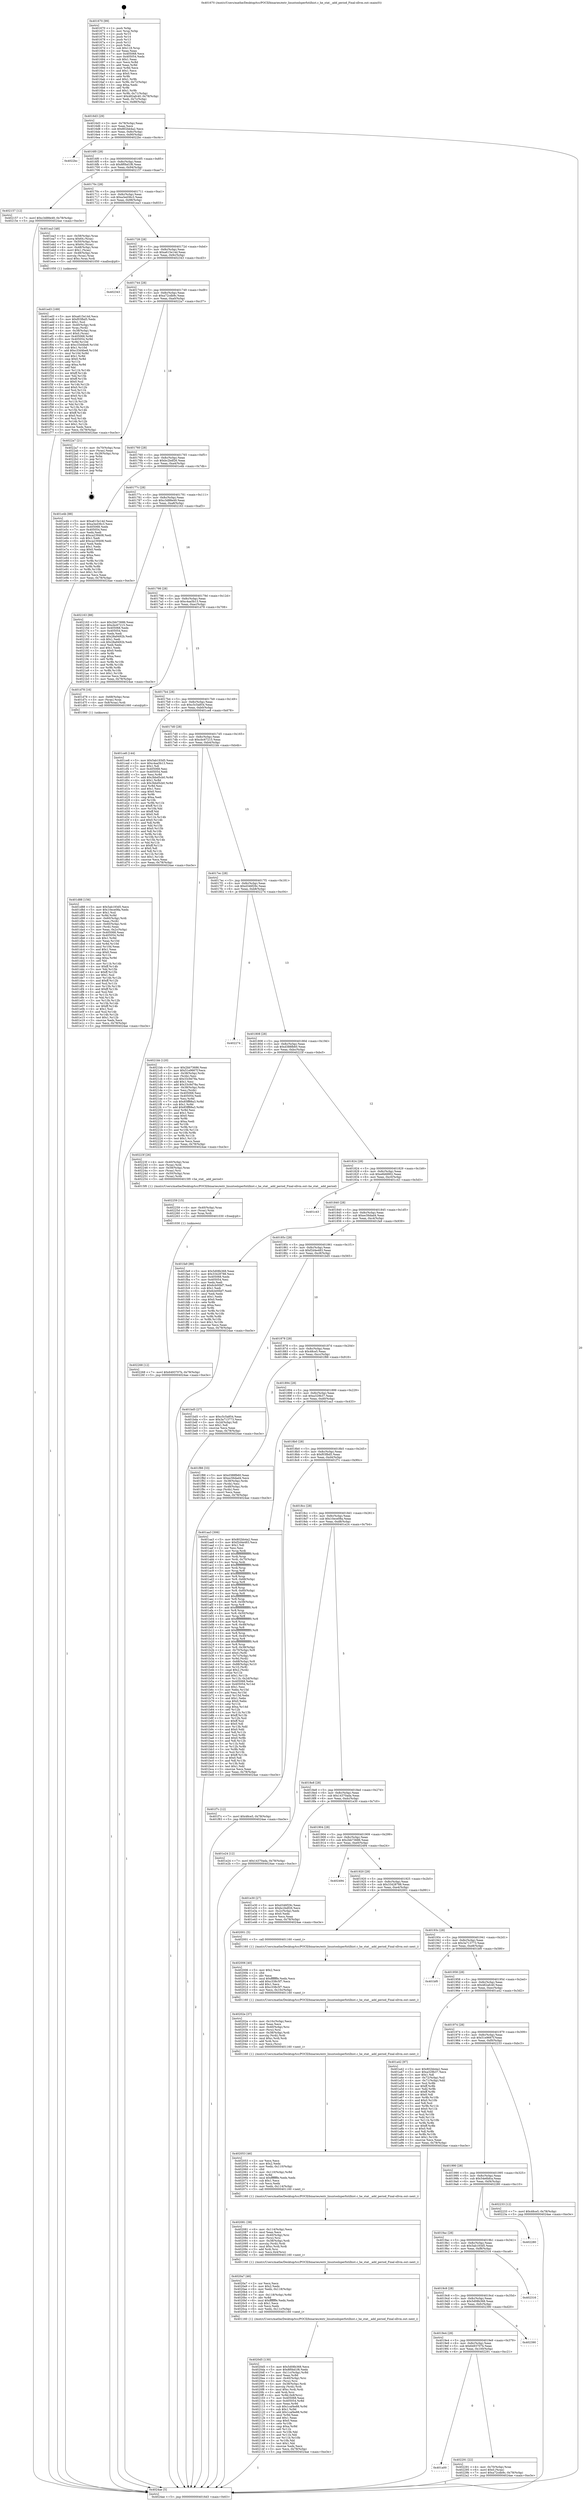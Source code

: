 digraph "0x401670" {
  label = "0x401670 (/mnt/c/Users/mathe/Desktop/tcc/POCII/binaries/extr_linuxtoolsperfutilhist.c_he_stat__add_period_Final-ollvm.out::main(0))"
  labelloc = "t"
  node[shape=record]

  Entry [label="",width=0.3,height=0.3,shape=circle,fillcolor=black,style=filled]
  "0x4016d3" [label="{
     0x4016d3 [29]\l
     | [instrs]\l
     &nbsp;&nbsp;0x4016d3 \<+3\>: mov -0x78(%rbp),%eax\l
     &nbsp;&nbsp;0x4016d6 \<+2\>: mov %eax,%ecx\l
     &nbsp;&nbsp;0x4016d8 \<+6\>: sub $0x802bb4a2,%ecx\l
     &nbsp;&nbsp;0x4016de \<+6\>: mov %eax,-0x8c(%rbp)\l
     &nbsp;&nbsp;0x4016e4 \<+6\>: mov %ecx,-0x90(%rbp)\l
     &nbsp;&nbsp;0x4016ea \<+6\>: je 00000000004022bc \<main+0xc4c\>\l
  }"]
  "0x4022bc" [label="{
     0x4022bc\l
  }", style=dashed]
  "0x4016f0" [label="{
     0x4016f0 [28]\l
     | [instrs]\l
     &nbsp;&nbsp;0x4016f0 \<+5\>: jmp 00000000004016f5 \<main+0x85\>\l
     &nbsp;&nbsp;0x4016f5 \<+6\>: mov -0x8c(%rbp),%eax\l
     &nbsp;&nbsp;0x4016fb \<+5\>: sub $0x8f0bd1f6,%eax\l
     &nbsp;&nbsp;0x401700 \<+6\>: mov %eax,-0x94(%rbp)\l
     &nbsp;&nbsp;0x401706 \<+6\>: je 0000000000402157 \<main+0xae7\>\l
  }"]
  Exit [label="",width=0.3,height=0.3,shape=circle,fillcolor=black,style=filled,peripheries=2]
  "0x402157" [label="{
     0x402157 [12]\l
     | [instrs]\l
     &nbsp;&nbsp;0x402157 \<+7\>: movl $0xc3d88e49,-0x78(%rbp)\l
     &nbsp;&nbsp;0x40215e \<+5\>: jmp 00000000004024ae \<main+0xe3e\>\l
  }"]
  "0x40170c" [label="{
     0x40170c [28]\l
     | [instrs]\l
     &nbsp;&nbsp;0x40170c \<+5\>: jmp 0000000000401711 \<main+0xa1\>\l
     &nbsp;&nbsp;0x401711 \<+6\>: mov -0x8c(%rbp),%eax\l
     &nbsp;&nbsp;0x401717 \<+5\>: sub $0xa3ed36c3,%eax\l
     &nbsp;&nbsp;0x40171c \<+6\>: mov %eax,-0x98(%rbp)\l
     &nbsp;&nbsp;0x401722 \<+6\>: je 0000000000401ea3 \<main+0x833\>\l
  }"]
  "0x401a00" [label="{
     0x401a00\l
  }", style=dashed]
  "0x401ea3" [label="{
     0x401ea3 [48]\l
     | [instrs]\l
     &nbsp;&nbsp;0x401ea3 \<+4\>: mov -0x58(%rbp),%rax\l
     &nbsp;&nbsp;0x401ea7 \<+7\>: movq $0x64,(%rax)\l
     &nbsp;&nbsp;0x401eae \<+4\>: mov -0x50(%rbp),%rax\l
     &nbsp;&nbsp;0x401eb2 \<+7\>: movq $0x64,(%rax)\l
     &nbsp;&nbsp;0x401eb9 \<+4\>: mov -0x48(%rbp),%rax\l
     &nbsp;&nbsp;0x401ebd \<+6\>: movl $0x1,(%rax)\l
     &nbsp;&nbsp;0x401ec3 \<+4\>: mov -0x48(%rbp),%rax\l
     &nbsp;&nbsp;0x401ec7 \<+3\>: movslq (%rax),%rax\l
     &nbsp;&nbsp;0x401eca \<+4\>: imul $0xc,%rax,%rdi\l
     &nbsp;&nbsp;0x401ece \<+5\>: call 0000000000401050 \<malloc@plt\>\l
     | [calls]\l
     &nbsp;&nbsp;0x401050 \{1\} (unknown)\l
  }"]
  "0x401728" [label="{
     0x401728 [28]\l
     | [instrs]\l
     &nbsp;&nbsp;0x401728 \<+5\>: jmp 000000000040172d \<main+0xbd\>\l
     &nbsp;&nbsp;0x40172d \<+6\>: mov -0x8c(%rbp),%eax\l
     &nbsp;&nbsp;0x401733 \<+5\>: sub $0xa615e14d,%eax\l
     &nbsp;&nbsp;0x401738 \<+6\>: mov %eax,-0x9c(%rbp)\l
     &nbsp;&nbsp;0x40173e \<+6\>: je 0000000000402343 \<main+0xcd3\>\l
  }"]
  "0x402291" [label="{
     0x402291 [22]\l
     | [instrs]\l
     &nbsp;&nbsp;0x402291 \<+4\>: mov -0x70(%rbp),%rax\l
     &nbsp;&nbsp;0x402295 \<+6\>: movl $0x0,(%rax)\l
     &nbsp;&nbsp;0x40229b \<+7\>: movl $0xa72cdb9c,-0x78(%rbp)\l
     &nbsp;&nbsp;0x4022a2 \<+5\>: jmp 00000000004024ae \<main+0xe3e\>\l
  }"]
  "0x402343" [label="{
     0x402343\l
  }", style=dashed]
  "0x401744" [label="{
     0x401744 [28]\l
     | [instrs]\l
     &nbsp;&nbsp;0x401744 \<+5\>: jmp 0000000000401749 \<main+0xd9\>\l
     &nbsp;&nbsp;0x401749 \<+6\>: mov -0x8c(%rbp),%eax\l
     &nbsp;&nbsp;0x40174f \<+5\>: sub $0xa72cdb9c,%eax\l
     &nbsp;&nbsp;0x401754 \<+6\>: mov %eax,-0xa0(%rbp)\l
     &nbsp;&nbsp;0x40175a \<+6\>: je 00000000004022a7 \<main+0xc37\>\l
  }"]
  "0x4019e4" [label="{
     0x4019e4 [28]\l
     | [instrs]\l
     &nbsp;&nbsp;0x4019e4 \<+5\>: jmp 00000000004019e9 \<main+0x379\>\l
     &nbsp;&nbsp;0x4019e9 \<+6\>: mov -0x8c(%rbp),%eax\l
     &nbsp;&nbsp;0x4019ef \<+5\>: sub $0x6493707b,%eax\l
     &nbsp;&nbsp;0x4019f4 \<+6\>: mov %eax,-0x100(%rbp)\l
     &nbsp;&nbsp;0x4019fa \<+6\>: je 0000000000402291 \<main+0xc21\>\l
  }"]
  "0x4022a7" [label="{
     0x4022a7 [21]\l
     | [instrs]\l
     &nbsp;&nbsp;0x4022a7 \<+4\>: mov -0x70(%rbp),%rax\l
     &nbsp;&nbsp;0x4022ab \<+2\>: mov (%rax),%eax\l
     &nbsp;&nbsp;0x4022ad \<+4\>: lea -0x28(%rbp),%rsp\l
     &nbsp;&nbsp;0x4022b1 \<+1\>: pop %rbx\l
     &nbsp;&nbsp;0x4022b2 \<+2\>: pop %r12\l
     &nbsp;&nbsp;0x4022b4 \<+2\>: pop %r13\l
     &nbsp;&nbsp;0x4022b6 \<+2\>: pop %r14\l
     &nbsp;&nbsp;0x4022b8 \<+2\>: pop %r15\l
     &nbsp;&nbsp;0x4022ba \<+1\>: pop %rbp\l
     &nbsp;&nbsp;0x4022bb \<+1\>: ret\l
  }"]
  "0x401760" [label="{
     0x401760 [28]\l
     | [instrs]\l
     &nbsp;&nbsp;0x401760 \<+5\>: jmp 0000000000401765 \<main+0xf5\>\l
     &nbsp;&nbsp;0x401765 \<+6\>: mov -0x8c(%rbp),%eax\l
     &nbsp;&nbsp;0x40176b \<+5\>: sub $0xbc2bdf26,%eax\l
     &nbsp;&nbsp;0x401770 \<+6\>: mov %eax,-0xa4(%rbp)\l
     &nbsp;&nbsp;0x401776 \<+6\>: je 0000000000401e4b \<main+0x7db\>\l
  }"]
  "0x402390" [label="{
     0x402390\l
  }", style=dashed]
  "0x401e4b" [label="{
     0x401e4b [88]\l
     | [instrs]\l
     &nbsp;&nbsp;0x401e4b \<+5\>: mov $0xa615e14d,%eax\l
     &nbsp;&nbsp;0x401e50 \<+5\>: mov $0xa3ed36c3,%ecx\l
     &nbsp;&nbsp;0x401e55 \<+7\>: mov 0x405068,%edx\l
     &nbsp;&nbsp;0x401e5c \<+7\>: mov 0x405054,%esi\l
     &nbsp;&nbsp;0x401e63 \<+2\>: mov %edx,%edi\l
     &nbsp;&nbsp;0x401e65 \<+6\>: sub $0xca239408,%edi\l
     &nbsp;&nbsp;0x401e6b \<+3\>: sub $0x1,%edi\l
     &nbsp;&nbsp;0x401e6e \<+6\>: add $0xca239408,%edi\l
     &nbsp;&nbsp;0x401e74 \<+3\>: imul %edi,%edx\l
     &nbsp;&nbsp;0x401e77 \<+3\>: and $0x1,%edx\l
     &nbsp;&nbsp;0x401e7a \<+3\>: cmp $0x0,%edx\l
     &nbsp;&nbsp;0x401e7d \<+4\>: sete %r8b\l
     &nbsp;&nbsp;0x401e81 \<+3\>: cmp $0xa,%esi\l
     &nbsp;&nbsp;0x401e84 \<+4\>: setl %r9b\l
     &nbsp;&nbsp;0x401e88 \<+3\>: mov %r8b,%r10b\l
     &nbsp;&nbsp;0x401e8b \<+3\>: and %r9b,%r10b\l
     &nbsp;&nbsp;0x401e8e \<+3\>: xor %r9b,%r8b\l
     &nbsp;&nbsp;0x401e91 \<+3\>: or %r8b,%r10b\l
     &nbsp;&nbsp;0x401e94 \<+4\>: test $0x1,%r10b\l
     &nbsp;&nbsp;0x401e98 \<+3\>: cmovne %ecx,%eax\l
     &nbsp;&nbsp;0x401e9b \<+3\>: mov %eax,-0x78(%rbp)\l
     &nbsp;&nbsp;0x401e9e \<+5\>: jmp 00000000004024ae \<main+0xe3e\>\l
  }"]
  "0x40177c" [label="{
     0x40177c [28]\l
     | [instrs]\l
     &nbsp;&nbsp;0x40177c \<+5\>: jmp 0000000000401781 \<main+0x111\>\l
     &nbsp;&nbsp;0x401781 \<+6\>: mov -0x8c(%rbp),%eax\l
     &nbsp;&nbsp;0x401787 \<+5\>: sub $0xc3d88e49,%eax\l
     &nbsp;&nbsp;0x40178c \<+6\>: mov %eax,-0xa8(%rbp)\l
     &nbsp;&nbsp;0x401792 \<+6\>: je 0000000000402163 \<main+0xaf3\>\l
  }"]
  "0x4019c8" [label="{
     0x4019c8 [28]\l
     | [instrs]\l
     &nbsp;&nbsp;0x4019c8 \<+5\>: jmp 00000000004019cd \<main+0x35d\>\l
     &nbsp;&nbsp;0x4019cd \<+6\>: mov -0x8c(%rbp),%eax\l
     &nbsp;&nbsp;0x4019d3 \<+5\>: sub $0x5d08b368,%eax\l
     &nbsp;&nbsp;0x4019d8 \<+6\>: mov %eax,-0xfc(%rbp)\l
     &nbsp;&nbsp;0x4019de \<+6\>: je 0000000000402390 \<main+0xd20\>\l
  }"]
  "0x402163" [label="{
     0x402163 [88]\l
     | [instrs]\l
     &nbsp;&nbsp;0x402163 \<+5\>: mov $0x2bb73686,%eax\l
     &nbsp;&nbsp;0x402168 \<+5\>: mov $0xcbc67215,%ecx\l
     &nbsp;&nbsp;0x40216d \<+7\>: mov 0x405068,%edx\l
     &nbsp;&nbsp;0x402174 \<+7\>: mov 0x405054,%esi\l
     &nbsp;&nbsp;0x40217b \<+2\>: mov %edx,%edi\l
     &nbsp;&nbsp;0x40217d \<+6\>: add $0x28a9492b,%edi\l
     &nbsp;&nbsp;0x402183 \<+3\>: sub $0x1,%edi\l
     &nbsp;&nbsp;0x402186 \<+6\>: sub $0x28a9492b,%edi\l
     &nbsp;&nbsp;0x40218c \<+3\>: imul %edi,%edx\l
     &nbsp;&nbsp;0x40218f \<+3\>: and $0x1,%edx\l
     &nbsp;&nbsp;0x402192 \<+3\>: cmp $0x0,%edx\l
     &nbsp;&nbsp;0x402195 \<+4\>: sete %r8b\l
     &nbsp;&nbsp;0x402199 \<+3\>: cmp $0xa,%esi\l
     &nbsp;&nbsp;0x40219c \<+4\>: setl %r9b\l
     &nbsp;&nbsp;0x4021a0 \<+3\>: mov %r8b,%r10b\l
     &nbsp;&nbsp;0x4021a3 \<+3\>: and %r9b,%r10b\l
     &nbsp;&nbsp;0x4021a6 \<+3\>: xor %r9b,%r8b\l
     &nbsp;&nbsp;0x4021a9 \<+3\>: or %r8b,%r10b\l
     &nbsp;&nbsp;0x4021ac \<+4\>: test $0x1,%r10b\l
     &nbsp;&nbsp;0x4021b0 \<+3\>: cmovne %ecx,%eax\l
     &nbsp;&nbsp;0x4021b3 \<+3\>: mov %eax,-0x78(%rbp)\l
     &nbsp;&nbsp;0x4021b6 \<+5\>: jmp 00000000004024ae \<main+0xe3e\>\l
  }"]
  "0x401798" [label="{
     0x401798 [28]\l
     | [instrs]\l
     &nbsp;&nbsp;0x401798 \<+5\>: jmp 000000000040179d \<main+0x12d\>\l
     &nbsp;&nbsp;0x40179d \<+6\>: mov -0x8c(%rbp),%eax\l
     &nbsp;&nbsp;0x4017a3 \<+5\>: sub $0xc4aa5b13,%eax\l
     &nbsp;&nbsp;0x4017a8 \<+6\>: mov %eax,-0xac(%rbp)\l
     &nbsp;&nbsp;0x4017ae \<+6\>: je 0000000000401d78 \<main+0x708\>\l
  }"]
  "0x402316" [label="{
     0x402316\l
  }", style=dashed]
  "0x401d78" [label="{
     0x401d78 [16]\l
     | [instrs]\l
     &nbsp;&nbsp;0x401d78 \<+4\>: mov -0x68(%rbp),%rax\l
     &nbsp;&nbsp;0x401d7c \<+3\>: mov (%rax),%rax\l
     &nbsp;&nbsp;0x401d7f \<+4\>: mov 0x8(%rax),%rdi\l
     &nbsp;&nbsp;0x401d83 \<+5\>: call 0000000000401060 \<atoi@plt\>\l
     | [calls]\l
     &nbsp;&nbsp;0x401060 \{1\} (unknown)\l
  }"]
  "0x4017b4" [label="{
     0x4017b4 [28]\l
     | [instrs]\l
     &nbsp;&nbsp;0x4017b4 \<+5\>: jmp 00000000004017b9 \<main+0x149\>\l
     &nbsp;&nbsp;0x4017b9 \<+6\>: mov -0x8c(%rbp),%eax\l
     &nbsp;&nbsp;0x4017bf \<+5\>: sub $0xc5c5a854,%eax\l
     &nbsp;&nbsp;0x4017c4 \<+6\>: mov %eax,-0xb0(%rbp)\l
     &nbsp;&nbsp;0x4017ca \<+6\>: je 0000000000401ce8 \<main+0x678\>\l
  }"]
  "0x4019ac" [label="{
     0x4019ac [28]\l
     | [instrs]\l
     &nbsp;&nbsp;0x4019ac \<+5\>: jmp 00000000004019b1 \<main+0x341\>\l
     &nbsp;&nbsp;0x4019b1 \<+6\>: mov -0x8c(%rbp),%eax\l
     &nbsp;&nbsp;0x4019b7 \<+5\>: sub $0x5ab193d5,%eax\l
     &nbsp;&nbsp;0x4019bc \<+6\>: mov %eax,-0xf8(%rbp)\l
     &nbsp;&nbsp;0x4019c2 \<+6\>: je 0000000000402316 \<main+0xca6\>\l
  }"]
  "0x401ce8" [label="{
     0x401ce8 [144]\l
     | [instrs]\l
     &nbsp;&nbsp;0x401ce8 \<+5\>: mov $0x5ab193d5,%eax\l
     &nbsp;&nbsp;0x401ced \<+5\>: mov $0xc4aa5b13,%ecx\l
     &nbsp;&nbsp;0x401cf2 \<+2\>: mov $0x1,%dl\l
     &nbsp;&nbsp;0x401cf4 \<+7\>: mov 0x405068,%esi\l
     &nbsp;&nbsp;0x401cfb \<+7\>: mov 0x405054,%edi\l
     &nbsp;&nbsp;0x401d02 \<+3\>: mov %esi,%r8d\l
     &nbsp;&nbsp;0x401d05 \<+7\>: add $0x3bbd5cb0,%r8d\l
     &nbsp;&nbsp;0x401d0c \<+4\>: sub $0x1,%r8d\l
     &nbsp;&nbsp;0x401d10 \<+7\>: sub $0x3bbd5cb0,%r8d\l
     &nbsp;&nbsp;0x401d17 \<+4\>: imul %r8d,%esi\l
     &nbsp;&nbsp;0x401d1b \<+3\>: and $0x1,%esi\l
     &nbsp;&nbsp;0x401d1e \<+3\>: cmp $0x0,%esi\l
     &nbsp;&nbsp;0x401d21 \<+4\>: sete %r9b\l
     &nbsp;&nbsp;0x401d25 \<+3\>: cmp $0xa,%edi\l
     &nbsp;&nbsp;0x401d28 \<+4\>: setl %r10b\l
     &nbsp;&nbsp;0x401d2c \<+3\>: mov %r9b,%r11b\l
     &nbsp;&nbsp;0x401d2f \<+4\>: xor $0xff,%r11b\l
     &nbsp;&nbsp;0x401d33 \<+3\>: mov %r10b,%bl\l
     &nbsp;&nbsp;0x401d36 \<+3\>: xor $0xff,%bl\l
     &nbsp;&nbsp;0x401d39 \<+3\>: xor $0x0,%dl\l
     &nbsp;&nbsp;0x401d3c \<+3\>: mov %r11b,%r14b\l
     &nbsp;&nbsp;0x401d3f \<+4\>: and $0x0,%r14b\l
     &nbsp;&nbsp;0x401d43 \<+3\>: and %dl,%r9b\l
     &nbsp;&nbsp;0x401d46 \<+3\>: mov %bl,%r15b\l
     &nbsp;&nbsp;0x401d49 \<+4\>: and $0x0,%r15b\l
     &nbsp;&nbsp;0x401d4d \<+3\>: and %dl,%r10b\l
     &nbsp;&nbsp;0x401d50 \<+3\>: or %r9b,%r14b\l
     &nbsp;&nbsp;0x401d53 \<+3\>: or %r10b,%r15b\l
     &nbsp;&nbsp;0x401d56 \<+3\>: xor %r15b,%r14b\l
     &nbsp;&nbsp;0x401d59 \<+3\>: or %bl,%r11b\l
     &nbsp;&nbsp;0x401d5c \<+4\>: xor $0xff,%r11b\l
     &nbsp;&nbsp;0x401d60 \<+3\>: or $0x0,%dl\l
     &nbsp;&nbsp;0x401d63 \<+3\>: and %dl,%r11b\l
     &nbsp;&nbsp;0x401d66 \<+3\>: or %r11b,%r14b\l
     &nbsp;&nbsp;0x401d69 \<+4\>: test $0x1,%r14b\l
     &nbsp;&nbsp;0x401d6d \<+3\>: cmovne %ecx,%eax\l
     &nbsp;&nbsp;0x401d70 \<+3\>: mov %eax,-0x78(%rbp)\l
     &nbsp;&nbsp;0x401d73 \<+5\>: jmp 00000000004024ae \<main+0xe3e\>\l
  }"]
  "0x4017d0" [label="{
     0x4017d0 [28]\l
     | [instrs]\l
     &nbsp;&nbsp;0x4017d0 \<+5\>: jmp 00000000004017d5 \<main+0x165\>\l
     &nbsp;&nbsp;0x4017d5 \<+6\>: mov -0x8c(%rbp),%eax\l
     &nbsp;&nbsp;0x4017db \<+5\>: sub $0xcbc67215,%eax\l
     &nbsp;&nbsp;0x4017e0 \<+6\>: mov %eax,-0xb4(%rbp)\l
     &nbsp;&nbsp;0x4017e6 \<+6\>: je 00000000004021bb \<main+0xb4b\>\l
  }"]
  "0x402280" [label="{
     0x402280\l
  }", style=dashed]
  "0x4021bb" [label="{
     0x4021bb [120]\l
     | [instrs]\l
     &nbsp;&nbsp;0x4021bb \<+5\>: mov $0x2bb73686,%eax\l
     &nbsp;&nbsp;0x4021c0 \<+5\>: mov $0x51e9667f,%ecx\l
     &nbsp;&nbsp;0x4021c5 \<+4\>: mov -0x38(%rbp),%rdx\l
     &nbsp;&nbsp;0x4021c9 \<+2\>: mov (%rdx),%esi\l
     &nbsp;&nbsp;0x4021cb \<+6\>: sub $0x33c9d78a,%esi\l
     &nbsp;&nbsp;0x4021d1 \<+3\>: add $0x1,%esi\l
     &nbsp;&nbsp;0x4021d4 \<+6\>: add $0x33c9d78a,%esi\l
     &nbsp;&nbsp;0x4021da \<+4\>: mov -0x38(%rbp),%rdx\l
     &nbsp;&nbsp;0x4021de \<+2\>: mov %esi,(%rdx)\l
     &nbsp;&nbsp;0x4021e0 \<+7\>: mov 0x405068,%esi\l
     &nbsp;&nbsp;0x4021e7 \<+7\>: mov 0x405054,%edi\l
     &nbsp;&nbsp;0x4021ee \<+3\>: mov %esi,%r8d\l
     &nbsp;&nbsp;0x4021f1 \<+7\>: sub $0x85ff88a3,%r8d\l
     &nbsp;&nbsp;0x4021f8 \<+4\>: sub $0x1,%r8d\l
     &nbsp;&nbsp;0x4021fc \<+7\>: add $0x85ff88a3,%r8d\l
     &nbsp;&nbsp;0x402203 \<+4\>: imul %r8d,%esi\l
     &nbsp;&nbsp;0x402207 \<+3\>: and $0x1,%esi\l
     &nbsp;&nbsp;0x40220a \<+3\>: cmp $0x0,%esi\l
     &nbsp;&nbsp;0x40220d \<+4\>: sete %r9b\l
     &nbsp;&nbsp;0x402211 \<+3\>: cmp $0xa,%edi\l
     &nbsp;&nbsp;0x402214 \<+4\>: setl %r10b\l
     &nbsp;&nbsp;0x402218 \<+3\>: mov %r9b,%r11b\l
     &nbsp;&nbsp;0x40221b \<+3\>: and %r10b,%r11b\l
     &nbsp;&nbsp;0x40221e \<+3\>: xor %r10b,%r9b\l
     &nbsp;&nbsp;0x402221 \<+3\>: or %r9b,%r11b\l
     &nbsp;&nbsp;0x402224 \<+4\>: test $0x1,%r11b\l
     &nbsp;&nbsp;0x402228 \<+3\>: cmovne %ecx,%eax\l
     &nbsp;&nbsp;0x40222b \<+3\>: mov %eax,-0x78(%rbp)\l
     &nbsp;&nbsp;0x40222e \<+5\>: jmp 00000000004024ae \<main+0xe3e\>\l
  }"]
  "0x4017ec" [label="{
     0x4017ec [28]\l
     | [instrs]\l
     &nbsp;&nbsp;0x4017ec \<+5\>: jmp 00000000004017f1 \<main+0x181\>\l
     &nbsp;&nbsp;0x4017f1 \<+6\>: mov -0x8c(%rbp),%eax\l
     &nbsp;&nbsp;0x4017f7 \<+5\>: sub $0xd346f29c,%eax\l
     &nbsp;&nbsp;0x4017fc \<+6\>: mov %eax,-0xb8(%rbp)\l
     &nbsp;&nbsp;0x401802 \<+6\>: je 0000000000402274 \<main+0xc04\>\l
  }"]
  "0x402268" [label="{
     0x402268 [12]\l
     | [instrs]\l
     &nbsp;&nbsp;0x402268 \<+7\>: movl $0x6493707b,-0x78(%rbp)\l
     &nbsp;&nbsp;0x40226f \<+5\>: jmp 00000000004024ae \<main+0xe3e\>\l
  }"]
  "0x402274" [label="{
     0x402274\l
  }", style=dashed]
  "0x401808" [label="{
     0x401808 [28]\l
     | [instrs]\l
     &nbsp;&nbsp;0x401808 \<+5\>: jmp 000000000040180d \<main+0x19d\>\l
     &nbsp;&nbsp;0x40180d \<+6\>: mov -0x8c(%rbp),%eax\l
     &nbsp;&nbsp;0x401813 \<+5\>: sub $0xd388fb60,%eax\l
     &nbsp;&nbsp;0x401818 \<+6\>: mov %eax,-0xbc(%rbp)\l
     &nbsp;&nbsp;0x40181e \<+6\>: je 000000000040223f \<main+0xbcf\>\l
  }"]
  "0x402259" [label="{
     0x402259 [15]\l
     | [instrs]\l
     &nbsp;&nbsp;0x402259 \<+4\>: mov -0x40(%rbp),%rax\l
     &nbsp;&nbsp;0x40225d \<+3\>: mov (%rax),%rax\l
     &nbsp;&nbsp;0x402260 \<+3\>: mov %rax,%rdi\l
     &nbsp;&nbsp;0x402263 \<+5\>: call 0000000000401030 \<free@plt\>\l
     | [calls]\l
     &nbsp;&nbsp;0x401030 \{1\} (unknown)\l
  }"]
  "0x40223f" [label="{
     0x40223f [26]\l
     | [instrs]\l
     &nbsp;&nbsp;0x40223f \<+4\>: mov -0x40(%rbp),%rax\l
     &nbsp;&nbsp;0x402243 \<+3\>: mov (%rax),%rdi\l
     &nbsp;&nbsp;0x402246 \<+4\>: mov -0x58(%rbp),%rax\l
     &nbsp;&nbsp;0x40224a \<+3\>: mov (%rax),%rsi\l
     &nbsp;&nbsp;0x40224d \<+4\>: mov -0x50(%rbp),%rax\l
     &nbsp;&nbsp;0x402251 \<+3\>: mov (%rax),%rdx\l
     &nbsp;&nbsp;0x402254 \<+5\>: call 00000000004015f0 \<he_stat__add_period\>\l
     | [calls]\l
     &nbsp;&nbsp;0x4015f0 \{1\} (/mnt/c/Users/mathe/Desktop/tcc/POCII/binaries/extr_linuxtoolsperfutilhist.c_he_stat__add_period_Final-ollvm.out::he_stat__add_period)\l
  }"]
  "0x401824" [label="{
     0x401824 [28]\l
     | [instrs]\l
     &nbsp;&nbsp;0x401824 \<+5\>: jmp 0000000000401829 \<main+0x1b9\>\l
     &nbsp;&nbsp;0x401829 \<+6\>: mov -0x8c(%rbp),%eax\l
     &nbsp;&nbsp;0x40182f \<+5\>: sub $0xe6bfd902,%eax\l
     &nbsp;&nbsp;0x401834 \<+6\>: mov %eax,-0xc0(%rbp)\l
     &nbsp;&nbsp;0x40183a \<+6\>: je 0000000000401c43 \<main+0x5d3\>\l
  }"]
  "0x401990" [label="{
     0x401990 [28]\l
     | [instrs]\l
     &nbsp;&nbsp;0x401990 \<+5\>: jmp 0000000000401995 \<main+0x325\>\l
     &nbsp;&nbsp;0x401995 \<+6\>: mov -0x8c(%rbp),%eax\l
     &nbsp;&nbsp;0x40199b \<+5\>: sub $0x54e6bfca,%eax\l
     &nbsp;&nbsp;0x4019a0 \<+6\>: mov %eax,-0xf4(%rbp)\l
     &nbsp;&nbsp;0x4019a6 \<+6\>: je 0000000000402280 \<main+0xc10\>\l
  }"]
  "0x401c43" [label="{
     0x401c43\l
  }", style=dashed]
  "0x401840" [label="{
     0x401840 [28]\l
     | [instrs]\l
     &nbsp;&nbsp;0x401840 \<+5\>: jmp 0000000000401845 \<main+0x1d5\>\l
     &nbsp;&nbsp;0x401845 \<+6\>: mov -0x8c(%rbp),%eax\l
     &nbsp;&nbsp;0x40184b \<+5\>: sub $0xec56dad4,%eax\l
     &nbsp;&nbsp;0x401850 \<+6\>: mov %eax,-0xc4(%rbp)\l
     &nbsp;&nbsp;0x401856 \<+6\>: je 0000000000401fa9 \<main+0x939\>\l
  }"]
  "0x402233" [label="{
     0x402233 [12]\l
     | [instrs]\l
     &nbsp;&nbsp;0x402233 \<+7\>: movl $0x48ce5,-0x78(%rbp)\l
     &nbsp;&nbsp;0x40223a \<+5\>: jmp 00000000004024ae \<main+0xe3e\>\l
  }"]
  "0x401fa9" [label="{
     0x401fa9 [88]\l
     | [instrs]\l
     &nbsp;&nbsp;0x401fa9 \<+5\>: mov $0x5d08b368,%eax\l
     &nbsp;&nbsp;0x401fae \<+5\>: mov $0x33428788,%ecx\l
     &nbsp;&nbsp;0x401fb3 \<+7\>: mov 0x405068,%edx\l
     &nbsp;&nbsp;0x401fba \<+7\>: mov 0x405054,%esi\l
     &nbsp;&nbsp;0x401fc1 \<+2\>: mov %edx,%edi\l
     &nbsp;&nbsp;0x401fc3 \<+6\>: add $0x6cb00bf7,%edi\l
     &nbsp;&nbsp;0x401fc9 \<+3\>: sub $0x1,%edi\l
     &nbsp;&nbsp;0x401fcc \<+6\>: sub $0x6cb00bf7,%edi\l
     &nbsp;&nbsp;0x401fd2 \<+3\>: imul %edi,%edx\l
     &nbsp;&nbsp;0x401fd5 \<+3\>: and $0x1,%edx\l
     &nbsp;&nbsp;0x401fd8 \<+3\>: cmp $0x0,%edx\l
     &nbsp;&nbsp;0x401fdb \<+4\>: sete %r8b\l
     &nbsp;&nbsp;0x401fdf \<+3\>: cmp $0xa,%esi\l
     &nbsp;&nbsp;0x401fe2 \<+4\>: setl %r9b\l
     &nbsp;&nbsp;0x401fe6 \<+3\>: mov %r8b,%r10b\l
     &nbsp;&nbsp;0x401fe9 \<+3\>: and %r9b,%r10b\l
     &nbsp;&nbsp;0x401fec \<+3\>: xor %r9b,%r8b\l
     &nbsp;&nbsp;0x401fef \<+3\>: or %r8b,%r10b\l
     &nbsp;&nbsp;0x401ff2 \<+4\>: test $0x1,%r10b\l
     &nbsp;&nbsp;0x401ff6 \<+3\>: cmovne %ecx,%eax\l
     &nbsp;&nbsp;0x401ff9 \<+3\>: mov %eax,-0x78(%rbp)\l
     &nbsp;&nbsp;0x401ffc \<+5\>: jmp 00000000004024ae \<main+0xe3e\>\l
  }"]
  "0x40185c" [label="{
     0x40185c [28]\l
     | [instrs]\l
     &nbsp;&nbsp;0x40185c \<+5\>: jmp 0000000000401861 \<main+0x1f1\>\l
     &nbsp;&nbsp;0x401861 \<+6\>: mov -0x8c(%rbp),%eax\l
     &nbsp;&nbsp;0x401867 \<+5\>: sub $0xf2d4e483,%eax\l
     &nbsp;&nbsp;0x40186c \<+6\>: mov %eax,-0xc8(%rbp)\l
     &nbsp;&nbsp;0x401872 \<+6\>: je 0000000000401bd5 \<main+0x565\>\l
  }"]
  "0x4020d5" [label="{
     0x4020d5 [130]\l
     | [instrs]\l
     &nbsp;&nbsp;0x4020d5 \<+5\>: mov $0x5d08b368,%ecx\l
     &nbsp;&nbsp;0x4020da \<+5\>: mov $0x8f0bd1f6,%edx\l
     &nbsp;&nbsp;0x4020df \<+7\>: mov -0x11c(%rbp),%r8d\l
     &nbsp;&nbsp;0x4020e6 \<+4\>: imul %eax,%r8d\l
     &nbsp;&nbsp;0x4020ea \<+4\>: mov -0x40(%rbp),%rsi\l
     &nbsp;&nbsp;0x4020ee \<+3\>: mov (%rsi),%rsi\l
     &nbsp;&nbsp;0x4020f1 \<+4\>: mov -0x38(%rbp),%rdi\l
     &nbsp;&nbsp;0x4020f5 \<+3\>: movslq (%rdi),%rdi\l
     &nbsp;&nbsp;0x4020f8 \<+4\>: imul $0xc,%rdi,%rdi\l
     &nbsp;&nbsp;0x4020fc \<+3\>: add %rdi,%rsi\l
     &nbsp;&nbsp;0x4020ff \<+4\>: mov %r8d,0x8(%rsi)\l
     &nbsp;&nbsp;0x402103 \<+7\>: mov 0x405068,%eax\l
     &nbsp;&nbsp;0x40210a \<+8\>: mov 0x405054,%r8d\l
     &nbsp;&nbsp;0x402112 \<+3\>: mov %eax,%r9d\l
     &nbsp;&nbsp;0x402115 \<+7\>: sub $0x1caf4e88,%r9d\l
     &nbsp;&nbsp;0x40211c \<+4\>: sub $0x1,%r9d\l
     &nbsp;&nbsp;0x402120 \<+7\>: add $0x1caf4e88,%r9d\l
     &nbsp;&nbsp;0x402127 \<+4\>: imul %r9d,%eax\l
     &nbsp;&nbsp;0x40212b \<+3\>: and $0x1,%eax\l
     &nbsp;&nbsp;0x40212e \<+3\>: cmp $0x0,%eax\l
     &nbsp;&nbsp;0x402131 \<+4\>: sete %r10b\l
     &nbsp;&nbsp;0x402135 \<+4\>: cmp $0xa,%r8d\l
     &nbsp;&nbsp;0x402139 \<+4\>: setl %r11b\l
     &nbsp;&nbsp;0x40213d \<+3\>: mov %r10b,%bl\l
     &nbsp;&nbsp;0x402140 \<+3\>: and %r11b,%bl\l
     &nbsp;&nbsp;0x402143 \<+3\>: xor %r11b,%r10b\l
     &nbsp;&nbsp;0x402146 \<+3\>: or %r10b,%bl\l
     &nbsp;&nbsp;0x402149 \<+3\>: test $0x1,%bl\l
     &nbsp;&nbsp;0x40214c \<+3\>: cmovne %edx,%ecx\l
     &nbsp;&nbsp;0x40214f \<+3\>: mov %ecx,-0x78(%rbp)\l
     &nbsp;&nbsp;0x402152 \<+5\>: jmp 00000000004024ae \<main+0xe3e\>\l
  }"]
  "0x401bd5" [label="{
     0x401bd5 [27]\l
     | [instrs]\l
     &nbsp;&nbsp;0x401bd5 \<+5\>: mov $0xc5c5a854,%eax\l
     &nbsp;&nbsp;0x401bda \<+5\>: mov $0x3a713773,%ecx\l
     &nbsp;&nbsp;0x401bdf \<+3\>: mov -0x2d(%rbp),%dl\l
     &nbsp;&nbsp;0x401be2 \<+3\>: test $0x1,%dl\l
     &nbsp;&nbsp;0x401be5 \<+3\>: cmovne %ecx,%eax\l
     &nbsp;&nbsp;0x401be8 \<+3\>: mov %eax,-0x78(%rbp)\l
     &nbsp;&nbsp;0x401beb \<+5\>: jmp 00000000004024ae \<main+0xe3e\>\l
  }"]
  "0x401878" [label="{
     0x401878 [28]\l
     | [instrs]\l
     &nbsp;&nbsp;0x401878 \<+5\>: jmp 000000000040187d \<main+0x20d\>\l
     &nbsp;&nbsp;0x40187d \<+6\>: mov -0x8c(%rbp),%eax\l
     &nbsp;&nbsp;0x401883 \<+5\>: sub $0x48ce5,%eax\l
     &nbsp;&nbsp;0x401888 \<+6\>: mov %eax,-0xcc(%rbp)\l
     &nbsp;&nbsp;0x40188e \<+6\>: je 0000000000401f88 \<main+0x918\>\l
  }"]
  "0x4020a7" [label="{
     0x4020a7 [46]\l
     | [instrs]\l
     &nbsp;&nbsp;0x4020a7 \<+2\>: xor %ecx,%ecx\l
     &nbsp;&nbsp;0x4020a9 \<+5\>: mov $0x2,%edx\l
     &nbsp;&nbsp;0x4020ae \<+6\>: mov %edx,-0x118(%rbp)\l
     &nbsp;&nbsp;0x4020b4 \<+1\>: cltd\l
     &nbsp;&nbsp;0x4020b5 \<+7\>: mov -0x118(%rbp),%r8d\l
     &nbsp;&nbsp;0x4020bc \<+3\>: idiv %r8d\l
     &nbsp;&nbsp;0x4020bf \<+6\>: imul $0xfffffffe,%edx,%edx\l
     &nbsp;&nbsp;0x4020c5 \<+3\>: sub $0x1,%ecx\l
     &nbsp;&nbsp;0x4020c8 \<+2\>: sub %ecx,%edx\l
     &nbsp;&nbsp;0x4020ca \<+6\>: mov %edx,-0x11c(%rbp)\l
     &nbsp;&nbsp;0x4020d0 \<+5\>: call 0000000000401160 \<next_i\>\l
     | [calls]\l
     &nbsp;&nbsp;0x401160 \{1\} (/mnt/c/Users/mathe/Desktop/tcc/POCII/binaries/extr_linuxtoolsperfutilhist.c_he_stat__add_period_Final-ollvm.out::next_i)\l
  }"]
  "0x401f88" [label="{
     0x401f88 [33]\l
     | [instrs]\l
     &nbsp;&nbsp;0x401f88 \<+5\>: mov $0xd388fb60,%eax\l
     &nbsp;&nbsp;0x401f8d \<+5\>: mov $0xec56dad4,%ecx\l
     &nbsp;&nbsp;0x401f92 \<+4\>: mov -0x38(%rbp),%rdx\l
     &nbsp;&nbsp;0x401f96 \<+2\>: mov (%rdx),%esi\l
     &nbsp;&nbsp;0x401f98 \<+4\>: mov -0x48(%rbp),%rdx\l
     &nbsp;&nbsp;0x401f9c \<+2\>: cmp (%rdx),%esi\l
     &nbsp;&nbsp;0x401f9e \<+3\>: cmovl %ecx,%eax\l
     &nbsp;&nbsp;0x401fa1 \<+3\>: mov %eax,-0x78(%rbp)\l
     &nbsp;&nbsp;0x401fa4 \<+5\>: jmp 00000000004024ae \<main+0xe3e\>\l
  }"]
  "0x401894" [label="{
     0x401894 [28]\l
     | [instrs]\l
     &nbsp;&nbsp;0x401894 \<+5\>: jmp 0000000000401899 \<main+0x229\>\l
     &nbsp;&nbsp;0x401899 \<+6\>: mov -0x8c(%rbp),%eax\l
     &nbsp;&nbsp;0x40189f \<+5\>: sub $0xa329b37,%eax\l
     &nbsp;&nbsp;0x4018a4 \<+6\>: mov %eax,-0xd0(%rbp)\l
     &nbsp;&nbsp;0x4018aa \<+6\>: je 0000000000401aa3 \<main+0x433\>\l
  }"]
  "0x402081" [label="{
     0x402081 [38]\l
     | [instrs]\l
     &nbsp;&nbsp;0x402081 \<+6\>: mov -0x114(%rbp),%ecx\l
     &nbsp;&nbsp;0x402087 \<+3\>: imul %eax,%ecx\l
     &nbsp;&nbsp;0x40208a \<+4\>: mov -0x40(%rbp),%rsi\l
     &nbsp;&nbsp;0x40208e \<+3\>: mov (%rsi),%rsi\l
     &nbsp;&nbsp;0x402091 \<+4\>: mov -0x38(%rbp),%rdi\l
     &nbsp;&nbsp;0x402095 \<+3\>: movslq (%rdi),%rdi\l
     &nbsp;&nbsp;0x402098 \<+4\>: imul $0xc,%rdi,%rdi\l
     &nbsp;&nbsp;0x40209c \<+3\>: add %rdi,%rsi\l
     &nbsp;&nbsp;0x40209f \<+3\>: mov %ecx,0x4(%rsi)\l
     &nbsp;&nbsp;0x4020a2 \<+5\>: call 0000000000401160 \<next_i\>\l
     | [calls]\l
     &nbsp;&nbsp;0x401160 \{1\} (/mnt/c/Users/mathe/Desktop/tcc/POCII/binaries/extr_linuxtoolsperfutilhist.c_he_stat__add_period_Final-ollvm.out::next_i)\l
  }"]
  "0x401aa3" [label="{
     0x401aa3 [306]\l
     | [instrs]\l
     &nbsp;&nbsp;0x401aa3 \<+5\>: mov $0x802bb4a2,%eax\l
     &nbsp;&nbsp;0x401aa8 \<+5\>: mov $0xf2d4e483,%ecx\l
     &nbsp;&nbsp;0x401aad \<+2\>: mov $0x1,%dl\l
     &nbsp;&nbsp;0x401aaf \<+2\>: xor %esi,%esi\l
     &nbsp;&nbsp;0x401ab1 \<+3\>: mov %rsp,%rdi\l
     &nbsp;&nbsp;0x401ab4 \<+4\>: add $0xfffffffffffffff0,%rdi\l
     &nbsp;&nbsp;0x401ab8 \<+3\>: mov %rdi,%rsp\l
     &nbsp;&nbsp;0x401abb \<+4\>: mov %rdi,-0x70(%rbp)\l
     &nbsp;&nbsp;0x401abf \<+3\>: mov %rsp,%rdi\l
     &nbsp;&nbsp;0x401ac2 \<+4\>: add $0xfffffffffffffff0,%rdi\l
     &nbsp;&nbsp;0x401ac6 \<+3\>: mov %rdi,%rsp\l
     &nbsp;&nbsp;0x401ac9 \<+3\>: mov %rsp,%r8\l
     &nbsp;&nbsp;0x401acc \<+4\>: add $0xfffffffffffffff0,%r8\l
     &nbsp;&nbsp;0x401ad0 \<+3\>: mov %r8,%rsp\l
     &nbsp;&nbsp;0x401ad3 \<+4\>: mov %r8,-0x68(%rbp)\l
     &nbsp;&nbsp;0x401ad7 \<+3\>: mov %rsp,%r8\l
     &nbsp;&nbsp;0x401ada \<+4\>: add $0xfffffffffffffff0,%r8\l
     &nbsp;&nbsp;0x401ade \<+3\>: mov %r8,%rsp\l
     &nbsp;&nbsp;0x401ae1 \<+4\>: mov %r8,-0x60(%rbp)\l
     &nbsp;&nbsp;0x401ae5 \<+3\>: mov %rsp,%r8\l
     &nbsp;&nbsp;0x401ae8 \<+4\>: add $0xfffffffffffffff0,%r8\l
     &nbsp;&nbsp;0x401aec \<+3\>: mov %r8,%rsp\l
     &nbsp;&nbsp;0x401aef \<+4\>: mov %r8,-0x58(%rbp)\l
     &nbsp;&nbsp;0x401af3 \<+3\>: mov %rsp,%r8\l
     &nbsp;&nbsp;0x401af6 \<+4\>: add $0xfffffffffffffff0,%r8\l
     &nbsp;&nbsp;0x401afa \<+3\>: mov %r8,%rsp\l
     &nbsp;&nbsp;0x401afd \<+4\>: mov %r8,-0x50(%rbp)\l
     &nbsp;&nbsp;0x401b01 \<+3\>: mov %rsp,%r8\l
     &nbsp;&nbsp;0x401b04 \<+4\>: add $0xfffffffffffffff0,%r8\l
     &nbsp;&nbsp;0x401b08 \<+3\>: mov %r8,%rsp\l
     &nbsp;&nbsp;0x401b0b \<+4\>: mov %r8,-0x48(%rbp)\l
     &nbsp;&nbsp;0x401b0f \<+3\>: mov %rsp,%r8\l
     &nbsp;&nbsp;0x401b12 \<+4\>: add $0xfffffffffffffff0,%r8\l
     &nbsp;&nbsp;0x401b16 \<+3\>: mov %r8,%rsp\l
     &nbsp;&nbsp;0x401b19 \<+4\>: mov %r8,-0x40(%rbp)\l
     &nbsp;&nbsp;0x401b1d \<+3\>: mov %rsp,%r8\l
     &nbsp;&nbsp;0x401b20 \<+4\>: add $0xfffffffffffffff0,%r8\l
     &nbsp;&nbsp;0x401b24 \<+3\>: mov %r8,%rsp\l
     &nbsp;&nbsp;0x401b27 \<+4\>: mov %r8,-0x38(%rbp)\l
     &nbsp;&nbsp;0x401b2b \<+4\>: mov -0x70(%rbp),%r8\l
     &nbsp;&nbsp;0x401b2f \<+7\>: movl $0x0,(%r8)\l
     &nbsp;&nbsp;0x401b36 \<+4\>: mov -0x7c(%rbp),%r9d\l
     &nbsp;&nbsp;0x401b3a \<+3\>: mov %r9d,(%rdi)\l
     &nbsp;&nbsp;0x401b3d \<+4\>: mov -0x68(%rbp),%r8\l
     &nbsp;&nbsp;0x401b41 \<+7\>: mov -0x88(%rbp),%r10\l
     &nbsp;&nbsp;0x401b48 \<+3\>: mov %r10,(%r8)\l
     &nbsp;&nbsp;0x401b4b \<+3\>: cmpl $0x2,(%rdi)\l
     &nbsp;&nbsp;0x401b4e \<+4\>: setne %r11b\l
     &nbsp;&nbsp;0x401b52 \<+4\>: and $0x1,%r11b\l
     &nbsp;&nbsp;0x401b56 \<+4\>: mov %r11b,-0x2d(%rbp)\l
     &nbsp;&nbsp;0x401b5a \<+7\>: mov 0x405068,%ebx\l
     &nbsp;&nbsp;0x401b61 \<+8\>: mov 0x405054,%r14d\l
     &nbsp;&nbsp;0x401b69 \<+3\>: sub $0x1,%esi\l
     &nbsp;&nbsp;0x401b6c \<+3\>: mov %ebx,%r15d\l
     &nbsp;&nbsp;0x401b6f \<+3\>: add %esi,%r15d\l
     &nbsp;&nbsp;0x401b72 \<+4\>: imul %r15d,%ebx\l
     &nbsp;&nbsp;0x401b76 \<+3\>: and $0x1,%ebx\l
     &nbsp;&nbsp;0x401b79 \<+3\>: cmp $0x0,%ebx\l
     &nbsp;&nbsp;0x401b7c \<+4\>: sete %r11b\l
     &nbsp;&nbsp;0x401b80 \<+4\>: cmp $0xa,%r14d\l
     &nbsp;&nbsp;0x401b84 \<+4\>: setl %r12b\l
     &nbsp;&nbsp;0x401b88 \<+3\>: mov %r11b,%r13b\l
     &nbsp;&nbsp;0x401b8b \<+4\>: xor $0xff,%r13b\l
     &nbsp;&nbsp;0x401b8f \<+3\>: mov %r12b,%sil\l
     &nbsp;&nbsp;0x401b92 \<+4\>: xor $0xff,%sil\l
     &nbsp;&nbsp;0x401b96 \<+3\>: xor $0x0,%dl\l
     &nbsp;&nbsp;0x401b99 \<+3\>: mov %r13b,%dil\l
     &nbsp;&nbsp;0x401b9c \<+4\>: and $0x0,%dil\l
     &nbsp;&nbsp;0x401ba0 \<+3\>: and %dl,%r11b\l
     &nbsp;&nbsp;0x401ba3 \<+3\>: mov %sil,%r8b\l
     &nbsp;&nbsp;0x401ba6 \<+4\>: and $0x0,%r8b\l
     &nbsp;&nbsp;0x401baa \<+3\>: and %dl,%r12b\l
     &nbsp;&nbsp;0x401bad \<+3\>: or %r11b,%dil\l
     &nbsp;&nbsp;0x401bb0 \<+3\>: or %r12b,%r8b\l
     &nbsp;&nbsp;0x401bb3 \<+3\>: xor %r8b,%dil\l
     &nbsp;&nbsp;0x401bb6 \<+3\>: or %sil,%r13b\l
     &nbsp;&nbsp;0x401bb9 \<+4\>: xor $0xff,%r13b\l
     &nbsp;&nbsp;0x401bbd \<+3\>: or $0x0,%dl\l
     &nbsp;&nbsp;0x401bc0 \<+3\>: and %dl,%r13b\l
     &nbsp;&nbsp;0x401bc3 \<+3\>: or %r13b,%dil\l
     &nbsp;&nbsp;0x401bc6 \<+4\>: test $0x1,%dil\l
     &nbsp;&nbsp;0x401bca \<+3\>: cmovne %ecx,%eax\l
     &nbsp;&nbsp;0x401bcd \<+3\>: mov %eax,-0x78(%rbp)\l
     &nbsp;&nbsp;0x401bd0 \<+5\>: jmp 00000000004024ae \<main+0xe3e\>\l
  }"]
  "0x4018b0" [label="{
     0x4018b0 [28]\l
     | [instrs]\l
     &nbsp;&nbsp;0x4018b0 \<+5\>: jmp 00000000004018b5 \<main+0x245\>\l
     &nbsp;&nbsp;0x4018b5 \<+6\>: mov -0x8c(%rbp),%eax\l
     &nbsp;&nbsp;0x4018bb \<+5\>: sub $0xf03fbd5,%eax\l
     &nbsp;&nbsp;0x4018c0 \<+6\>: mov %eax,-0xd4(%rbp)\l
     &nbsp;&nbsp;0x4018c6 \<+6\>: je 0000000000401f7c \<main+0x90c\>\l
  }"]
  "0x402053" [label="{
     0x402053 [46]\l
     | [instrs]\l
     &nbsp;&nbsp;0x402053 \<+2\>: xor %ecx,%ecx\l
     &nbsp;&nbsp;0x402055 \<+5\>: mov $0x2,%edx\l
     &nbsp;&nbsp;0x40205a \<+6\>: mov %edx,-0x110(%rbp)\l
     &nbsp;&nbsp;0x402060 \<+1\>: cltd\l
     &nbsp;&nbsp;0x402061 \<+7\>: mov -0x110(%rbp),%r8d\l
     &nbsp;&nbsp;0x402068 \<+3\>: idiv %r8d\l
     &nbsp;&nbsp;0x40206b \<+6\>: imul $0xfffffffe,%edx,%edx\l
     &nbsp;&nbsp;0x402071 \<+3\>: sub $0x1,%ecx\l
     &nbsp;&nbsp;0x402074 \<+2\>: sub %ecx,%edx\l
     &nbsp;&nbsp;0x402076 \<+6\>: mov %edx,-0x114(%rbp)\l
     &nbsp;&nbsp;0x40207c \<+5\>: call 0000000000401160 \<next_i\>\l
     | [calls]\l
     &nbsp;&nbsp;0x401160 \{1\} (/mnt/c/Users/mathe/Desktop/tcc/POCII/binaries/extr_linuxtoolsperfutilhist.c_he_stat__add_period_Final-ollvm.out::next_i)\l
  }"]
  "0x401f7c" [label="{
     0x401f7c [12]\l
     | [instrs]\l
     &nbsp;&nbsp;0x401f7c \<+7\>: movl $0x48ce5,-0x78(%rbp)\l
     &nbsp;&nbsp;0x401f83 \<+5\>: jmp 00000000004024ae \<main+0xe3e\>\l
  }"]
  "0x4018cc" [label="{
     0x4018cc [28]\l
     | [instrs]\l
     &nbsp;&nbsp;0x4018cc \<+5\>: jmp 00000000004018d1 \<main+0x261\>\l
     &nbsp;&nbsp;0x4018d1 \<+6\>: mov -0x8c(%rbp),%eax\l
     &nbsp;&nbsp;0x4018d7 \<+5\>: sub $0x10ece08a,%eax\l
     &nbsp;&nbsp;0x4018dc \<+6\>: mov %eax,-0xd8(%rbp)\l
     &nbsp;&nbsp;0x4018e2 \<+6\>: je 0000000000401e24 \<main+0x7b4\>\l
  }"]
  "0x40202e" [label="{
     0x40202e [37]\l
     | [instrs]\l
     &nbsp;&nbsp;0x40202e \<+6\>: mov -0x10c(%rbp),%ecx\l
     &nbsp;&nbsp;0x402034 \<+3\>: imul %eax,%ecx\l
     &nbsp;&nbsp;0x402037 \<+4\>: mov -0x40(%rbp),%rsi\l
     &nbsp;&nbsp;0x40203b \<+3\>: mov (%rsi),%rsi\l
     &nbsp;&nbsp;0x40203e \<+4\>: mov -0x38(%rbp),%rdi\l
     &nbsp;&nbsp;0x402042 \<+3\>: movslq (%rdi),%rdi\l
     &nbsp;&nbsp;0x402045 \<+4\>: imul $0xc,%rdi,%rdi\l
     &nbsp;&nbsp;0x402049 \<+3\>: add %rdi,%rsi\l
     &nbsp;&nbsp;0x40204c \<+2\>: mov %ecx,(%rsi)\l
     &nbsp;&nbsp;0x40204e \<+5\>: call 0000000000401160 \<next_i\>\l
     | [calls]\l
     &nbsp;&nbsp;0x401160 \{1\} (/mnt/c/Users/mathe/Desktop/tcc/POCII/binaries/extr_linuxtoolsperfutilhist.c_he_stat__add_period_Final-ollvm.out::next_i)\l
  }"]
  "0x401e24" [label="{
     0x401e24 [12]\l
     | [instrs]\l
     &nbsp;&nbsp;0x401e24 \<+7\>: movl $0x14370ada,-0x78(%rbp)\l
     &nbsp;&nbsp;0x401e2b \<+5\>: jmp 00000000004024ae \<main+0xe3e\>\l
  }"]
  "0x4018e8" [label="{
     0x4018e8 [28]\l
     | [instrs]\l
     &nbsp;&nbsp;0x4018e8 \<+5\>: jmp 00000000004018ed \<main+0x27d\>\l
     &nbsp;&nbsp;0x4018ed \<+6\>: mov -0x8c(%rbp),%eax\l
     &nbsp;&nbsp;0x4018f3 \<+5\>: sub $0x14370ada,%eax\l
     &nbsp;&nbsp;0x4018f8 \<+6\>: mov %eax,-0xdc(%rbp)\l
     &nbsp;&nbsp;0x4018fe \<+6\>: je 0000000000401e30 \<main+0x7c0\>\l
  }"]
  "0x402006" [label="{
     0x402006 [40]\l
     | [instrs]\l
     &nbsp;&nbsp;0x402006 \<+5\>: mov $0x2,%ecx\l
     &nbsp;&nbsp;0x40200b \<+1\>: cltd\l
     &nbsp;&nbsp;0x40200c \<+2\>: idiv %ecx\l
     &nbsp;&nbsp;0x40200e \<+6\>: imul $0xfffffffe,%edx,%ecx\l
     &nbsp;&nbsp;0x402014 \<+6\>: add $0xc338c5f7,%ecx\l
     &nbsp;&nbsp;0x40201a \<+3\>: add $0x1,%ecx\l
     &nbsp;&nbsp;0x40201d \<+6\>: sub $0xc338c5f7,%ecx\l
     &nbsp;&nbsp;0x402023 \<+6\>: mov %ecx,-0x10c(%rbp)\l
     &nbsp;&nbsp;0x402029 \<+5\>: call 0000000000401160 \<next_i\>\l
     | [calls]\l
     &nbsp;&nbsp;0x401160 \{1\} (/mnt/c/Users/mathe/Desktop/tcc/POCII/binaries/extr_linuxtoolsperfutilhist.c_he_stat__add_period_Final-ollvm.out::next_i)\l
  }"]
  "0x401e30" [label="{
     0x401e30 [27]\l
     | [instrs]\l
     &nbsp;&nbsp;0x401e30 \<+5\>: mov $0xd346f29c,%eax\l
     &nbsp;&nbsp;0x401e35 \<+5\>: mov $0xbc2bdf26,%ecx\l
     &nbsp;&nbsp;0x401e3a \<+3\>: mov -0x2c(%rbp),%edx\l
     &nbsp;&nbsp;0x401e3d \<+3\>: cmp $0x0,%edx\l
     &nbsp;&nbsp;0x401e40 \<+3\>: cmove %ecx,%eax\l
     &nbsp;&nbsp;0x401e43 \<+3\>: mov %eax,-0x78(%rbp)\l
     &nbsp;&nbsp;0x401e46 \<+5\>: jmp 00000000004024ae \<main+0xe3e\>\l
  }"]
  "0x401904" [label="{
     0x401904 [28]\l
     | [instrs]\l
     &nbsp;&nbsp;0x401904 \<+5\>: jmp 0000000000401909 \<main+0x299\>\l
     &nbsp;&nbsp;0x401909 \<+6\>: mov -0x8c(%rbp),%eax\l
     &nbsp;&nbsp;0x40190f \<+5\>: sub $0x2bb73686,%eax\l
     &nbsp;&nbsp;0x401914 \<+6\>: mov %eax,-0xe0(%rbp)\l
     &nbsp;&nbsp;0x40191a \<+6\>: je 0000000000402494 \<main+0xe24\>\l
  }"]
  "0x401ed3" [label="{
     0x401ed3 [169]\l
     | [instrs]\l
     &nbsp;&nbsp;0x401ed3 \<+5\>: mov $0xa615e14d,%ecx\l
     &nbsp;&nbsp;0x401ed8 \<+5\>: mov $0xf03fbd5,%edx\l
     &nbsp;&nbsp;0x401edd \<+3\>: mov $0x1,%sil\l
     &nbsp;&nbsp;0x401ee0 \<+4\>: mov -0x40(%rbp),%rdi\l
     &nbsp;&nbsp;0x401ee4 \<+3\>: mov %rax,(%rdi)\l
     &nbsp;&nbsp;0x401ee7 \<+4\>: mov -0x38(%rbp),%rax\l
     &nbsp;&nbsp;0x401eeb \<+6\>: movl $0x0,(%rax)\l
     &nbsp;&nbsp;0x401ef1 \<+8\>: mov 0x405068,%r8d\l
     &nbsp;&nbsp;0x401ef9 \<+8\>: mov 0x405054,%r9d\l
     &nbsp;&nbsp;0x401f01 \<+3\>: mov %r8d,%r10d\l
     &nbsp;&nbsp;0x401f04 \<+7\>: sub $0xc33d4be8,%r10d\l
     &nbsp;&nbsp;0x401f0b \<+4\>: sub $0x1,%r10d\l
     &nbsp;&nbsp;0x401f0f \<+7\>: add $0xc33d4be8,%r10d\l
     &nbsp;&nbsp;0x401f16 \<+4\>: imul %r10d,%r8d\l
     &nbsp;&nbsp;0x401f1a \<+4\>: and $0x1,%r8d\l
     &nbsp;&nbsp;0x401f1e \<+4\>: cmp $0x0,%r8d\l
     &nbsp;&nbsp;0x401f22 \<+4\>: sete %r11b\l
     &nbsp;&nbsp;0x401f26 \<+4\>: cmp $0xa,%r9d\l
     &nbsp;&nbsp;0x401f2a \<+3\>: setl %bl\l
     &nbsp;&nbsp;0x401f2d \<+3\>: mov %r11b,%r14b\l
     &nbsp;&nbsp;0x401f30 \<+4\>: xor $0xff,%r14b\l
     &nbsp;&nbsp;0x401f34 \<+3\>: mov %bl,%r15b\l
     &nbsp;&nbsp;0x401f37 \<+4\>: xor $0xff,%r15b\l
     &nbsp;&nbsp;0x401f3b \<+4\>: xor $0x0,%sil\l
     &nbsp;&nbsp;0x401f3f \<+3\>: mov %r14b,%r12b\l
     &nbsp;&nbsp;0x401f42 \<+4\>: and $0x0,%r12b\l
     &nbsp;&nbsp;0x401f46 \<+3\>: and %sil,%r11b\l
     &nbsp;&nbsp;0x401f49 \<+3\>: mov %r15b,%r13b\l
     &nbsp;&nbsp;0x401f4c \<+4\>: and $0x0,%r13b\l
     &nbsp;&nbsp;0x401f50 \<+3\>: and %sil,%bl\l
     &nbsp;&nbsp;0x401f53 \<+3\>: or %r11b,%r12b\l
     &nbsp;&nbsp;0x401f56 \<+3\>: or %bl,%r13b\l
     &nbsp;&nbsp;0x401f59 \<+3\>: xor %r13b,%r12b\l
     &nbsp;&nbsp;0x401f5c \<+3\>: or %r15b,%r14b\l
     &nbsp;&nbsp;0x401f5f \<+4\>: xor $0xff,%r14b\l
     &nbsp;&nbsp;0x401f63 \<+4\>: or $0x0,%sil\l
     &nbsp;&nbsp;0x401f67 \<+3\>: and %sil,%r14b\l
     &nbsp;&nbsp;0x401f6a \<+3\>: or %r14b,%r12b\l
     &nbsp;&nbsp;0x401f6d \<+4\>: test $0x1,%r12b\l
     &nbsp;&nbsp;0x401f71 \<+3\>: cmovne %edx,%ecx\l
     &nbsp;&nbsp;0x401f74 \<+3\>: mov %ecx,-0x78(%rbp)\l
     &nbsp;&nbsp;0x401f77 \<+5\>: jmp 00000000004024ae \<main+0xe3e\>\l
  }"]
  "0x402494" [label="{
     0x402494\l
  }", style=dashed]
  "0x401920" [label="{
     0x401920 [28]\l
     | [instrs]\l
     &nbsp;&nbsp;0x401920 \<+5\>: jmp 0000000000401925 \<main+0x2b5\>\l
     &nbsp;&nbsp;0x401925 \<+6\>: mov -0x8c(%rbp),%eax\l
     &nbsp;&nbsp;0x40192b \<+5\>: sub $0x33428788,%eax\l
     &nbsp;&nbsp;0x401930 \<+6\>: mov %eax,-0xe4(%rbp)\l
     &nbsp;&nbsp;0x401936 \<+6\>: je 0000000000402001 \<main+0x991\>\l
  }"]
  "0x401d88" [label="{
     0x401d88 [156]\l
     | [instrs]\l
     &nbsp;&nbsp;0x401d88 \<+5\>: mov $0x5ab193d5,%ecx\l
     &nbsp;&nbsp;0x401d8d \<+5\>: mov $0x10ece08a,%edx\l
     &nbsp;&nbsp;0x401d92 \<+3\>: mov $0x1,%sil\l
     &nbsp;&nbsp;0x401d95 \<+3\>: xor %r8d,%r8d\l
     &nbsp;&nbsp;0x401d98 \<+4\>: mov -0x60(%rbp),%rdi\l
     &nbsp;&nbsp;0x401d9c \<+2\>: mov %eax,(%rdi)\l
     &nbsp;&nbsp;0x401d9e \<+4\>: mov -0x60(%rbp),%rdi\l
     &nbsp;&nbsp;0x401da2 \<+2\>: mov (%rdi),%eax\l
     &nbsp;&nbsp;0x401da4 \<+3\>: mov %eax,-0x2c(%rbp)\l
     &nbsp;&nbsp;0x401da7 \<+7\>: mov 0x405068,%eax\l
     &nbsp;&nbsp;0x401dae \<+8\>: mov 0x405054,%r9d\l
     &nbsp;&nbsp;0x401db6 \<+4\>: sub $0x1,%r8d\l
     &nbsp;&nbsp;0x401dba \<+3\>: mov %eax,%r10d\l
     &nbsp;&nbsp;0x401dbd \<+3\>: add %r8d,%r10d\l
     &nbsp;&nbsp;0x401dc0 \<+4\>: imul %r10d,%eax\l
     &nbsp;&nbsp;0x401dc4 \<+3\>: and $0x1,%eax\l
     &nbsp;&nbsp;0x401dc7 \<+3\>: cmp $0x0,%eax\l
     &nbsp;&nbsp;0x401dca \<+4\>: sete %r11b\l
     &nbsp;&nbsp;0x401dce \<+4\>: cmp $0xa,%r9d\l
     &nbsp;&nbsp;0x401dd2 \<+3\>: setl %bl\l
     &nbsp;&nbsp;0x401dd5 \<+3\>: mov %r11b,%r14b\l
     &nbsp;&nbsp;0x401dd8 \<+4\>: xor $0xff,%r14b\l
     &nbsp;&nbsp;0x401ddc \<+3\>: mov %bl,%r15b\l
     &nbsp;&nbsp;0x401ddf \<+4\>: xor $0xff,%r15b\l
     &nbsp;&nbsp;0x401de3 \<+4\>: xor $0x1,%sil\l
     &nbsp;&nbsp;0x401de7 \<+3\>: mov %r14b,%r12b\l
     &nbsp;&nbsp;0x401dea \<+4\>: and $0xff,%r12b\l
     &nbsp;&nbsp;0x401dee \<+3\>: and %sil,%r11b\l
     &nbsp;&nbsp;0x401df1 \<+3\>: mov %r15b,%r13b\l
     &nbsp;&nbsp;0x401df4 \<+4\>: and $0xff,%r13b\l
     &nbsp;&nbsp;0x401df8 \<+3\>: and %sil,%bl\l
     &nbsp;&nbsp;0x401dfb \<+3\>: or %r11b,%r12b\l
     &nbsp;&nbsp;0x401dfe \<+3\>: or %bl,%r13b\l
     &nbsp;&nbsp;0x401e01 \<+3\>: xor %r13b,%r12b\l
     &nbsp;&nbsp;0x401e04 \<+3\>: or %r15b,%r14b\l
     &nbsp;&nbsp;0x401e07 \<+4\>: xor $0xff,%r14b\l
     &nbsp;&nbsp;0x401e0b \<+4\>: or $0x1,%sil\l
     &nbsp;&nbsp;0x401e0f \<+3\>: and %sil,%r14b\l
     &nbsp;&nbsp;0x401e12 \<+3\>: or %r14b,%r12b\l
     &nbsp;&nbsp;0x401e15 \<+4\>: test $0x1,%r12b\l
     &nbsp;&nbsp;0x401e19 \<+3\>: cmovne %edx,%ecx\l
     &nbsp;&nbsp;0x401e1c \<+3\>: mov %ecx,-0x78(%rbp)\l
     &nbsp;&nbsp;0x401e1f \<+5\>: jmp 00000000004024ae \<main+0xe3e\>\l
  }"]
  "0x402001" [label="{
     0x402001 [5]\l
     | [instrs]\l
     &nbsp;&nbsp;0x402001 \<+5\>: call 0000000000401160 \<next_i\>\l
     | [calls]\l
     &nbsp;&nbsp;0x401160 \{1\} (/mnt/c/Users/mathe/Desktop/tcc/POCII/binaries/extr_linuxtoolsperfutilhist.c_he_stat__add_period_Final-ollvm.out::next_i)\l
  }"]
  "0x40193c" [label="{
     0x40193c [28]\l
     | [instrs]\l
     &nbsp;&nbsp;0x40193c \<+5\>: jmp 0000000000401941 \<main+0x2d1\>\l
     &nbsp;&nbsp;0x401941 \<+6\>: mov -0x8c(%rbp),%eax\l
     &nbsp;&nbsp;0x401947 \<+5\>: sub $0x3a713773,%eax\l
     &nbsp;&nbsp;0x40194c \<+6\>: mov %eax,-0xe8(%rbp)\l
     &nbsp;&nbsp;0x401952 \<+6\>: je 0000000000401bf0 \<main+0x580\>\l
  }"]
  "0x401670" [label="{
     0x401670 [99]\l
     | [instrs]\l
     &nbsp;&nbsp;0x401670 \<+1\>: push %rbp\l
     &nbsp;&nbsp;0x401671 \<+3\>: mov %rsp,%rbp\l
     &nbsp;&nbsp;0x401674 \<+2\>: push %r15\l
     &nbsp;&nbsp;0x401676 \<+2\>: push %r14\l
     &nbsp;&nbsp;0x401678 \<+2\>: push %r13\l
     &nbsp;&nbsp;0x40167a \<+2\>: push %r12\l
     &nbsp;&nbsp;0x40167c \<+1\>: push %rbx\l
     &nbsp;&nbsp;0x40167d \<+7\>: sub $0x118,%rsp\l
     &nbsp;&nbsp;0x401684 \<+2\>: xor %eax,%eax\l
     &nbsp;&nbsp;0x401686 \<+7\>: mov 0x405068,%ecx\l
     &nbsp;&nbsp;0x40168d \<+7\>: mov 0x405054,%edx\l
     &nbsp;&nbsp;0x401694 \<+3\>: sub $0x1,%eax\l
     &nbsp;&nbsp;0x401697 \<+3\>: mov %ecx,%r8d\l
     &nbsp;&nbsp;0x40169a \<+3\>: add %eax,%r8d\l
     &nbsp;&nbsp;0x40169d \<+4\>: imul %r8d,%ecx\l
     &nbsp;&nbsp;0x4016a1 \<+3\>: and $0x1,%ecx\l
     &nbsp;&nbsp;0x4016a4 \<+3\>: cmp $0x0,%ecx\l
     &nbsp;&nbsp;0x4016a7 \<+4\>: sete %r9b\l
     &nbsp;&nbsp;0x4016ab \<+4\>: and $0x1,%r9b\l
     &nbsp;&nbsp;0x4016af \<+4\>: mov %r9b,-0x72(%rbp)\l
     &nbsp;&nbsp;0x4016b3 \<+3\>: cmp $0xa,%edx\l
     &nbsp;&nbsp;0x4016b6 \<+4\>: setl %r9b\l
     &nbsp;&nbsp;0x4016ba \<+4\>: and $0x1,%r9b\l
     &nbsp;&nbsp;0x4016be \<+4\>: mov %r9b,-0x71(%rbp)\l
     &nbsp;&nbsp;0x4016c2 \<+7\>: movl $0x482afc40,-0x78(%rbp)\l
     &nbsp;&nbsp;0x4016c9 \<+3\>: mov %edi,-0x7c(%rbp)\l
     &nbsp;&nbsp;0x4016cc \<+7\>: mov %rsi,-0x88(%rbp)\l
  }"]
  "0x401bf0" [label="{
     0x401bf0\l
  }", style=dashed]
  "0x401958" [label="{
     0x401958 [28]\l
     | [instrs]\l
     &nbsp;&nbsp;0x401958 \<+5\>: jmp 000000000040195d \<main+0x2ed\>\l
     &nbsp;&nbsp;0x40195d \<+6\>: mov -0x8c(%rbp),%eax\l
     &nbsp;&nbsp;0x401963 \<+5\>: sub $0x482afc40,%eax\l
     &nbsp;&nbsp;0x401968 \<+6\>: mov %eax,-0xec(%rbp)\l
     &nbsp;&nbsp;0x40196e \<+6\>: je 0000000000401a42 \<main+0x3d2\>\l
  }"]
  "0x4024ae" [label="{
     0x4024ae [5]\l
     | [instrs]\l
     &nbsp;&nbsp;0x4024ae \<+5\>: jmp 00000000004016d3 \<main+0x63\>\l
  }"]
  "0x401a42" [label="{
     0x401a42 [97]\l
     | [instrs]\l
     &nbsp;&nbsp;0x401a42 \<+5\>: mov $0x802bb4a2,%eax\l
     &nbsp;&nbsp;0x401a47 \<+5\>: mov $0xa329b37,%ecx\l
     &nbsp;&nbsp;0x401a4c \<+2\>: mov $0x1,%dl\l
     &nbsp;&nbsp;0x401a4e \<+4\>: mov -0x72(%rbp),%sil\l
     &nbsp;&nbsp;0x401a52 \<+4\>: mov -0x71(%rbp),%dil\l
     &nbsp;&nbsp;0x401a56 \<+3\>: mov %sil,%r8b\l
     &nbsp;&nbsp;0x401a59 \<+4\>: xor $0xff,%r8b\l
     &nbsp;&nbsp;0x401a5d \<+3\>: mov %dil,%r9b\l
     &nbsp;&nbsp;0x401a60 \<+4\>: xor $0xff,%r9b\l
     &nbsp;&nbsp;0x401a64 \<+3\>: xor $0x0,%dl\l
     &nbsp;&nbsp;0x401a67 \<+3\>: mov %r8b,%r10b\l
     &nbsp;&nbsp;0x401a6a \<+4\>: and $0x0,%r10b\l
     &nbsp;&nbsp;0x401a6e \<+3\>: and %dl,%sil\l
     &nbsp;&nbsp;0x401a71 \<+3\>: mov %r9b,%r11b\l
     &nbsp;&nbsp;0x401a74 \<+4\>: and $0x0,%r11b\l
     &nbsp;&nbsp;0x401a78 \<+3\>: and %dl,%dil\l
     &nbsp;&nbsp;0x401a7b \<+3\>: or %sil,%r10b\l
     &nbsp;&nbsp;0x401a7e \<+3\>: or %dil,%r11b\l
     &nbsp;&nbsp;0x401a81 \<+3\>: xor %r11b,%r10b\l
     &nbsp;&nbsp;0x401a84 \<+3\>: or %r9b,%r8b\l
     &nbsp;&nbsp;0x401a87 \<+4\>: xor $0xff,%r8b\l
     &nbsp;&nbsp;0x401a8b \<+3\>: or $0x0,%dl\l
     &nbsp;&nbsp;0x401a8e \<+3\>: and %dl,%r8b\l
     &nbsp;&nbsp;0x401a91 \<+3\>: or %r8b,%r10b\l
     &nbsp;&nbsp;0x401a94 \<+4\>: test $0x1,%r10b\l
     &nbsp;&nbsp;0x401a98 \<+3\>: cmovne %ecx,%eax\l
     &nbsp;&nbsp;0x401a9b \<+3\>: mov %eax,-0x78(%rbp)\l
     &nbsp;&nbsp;0x401a9e \<+5\>: jmp 00000000004024ae \<main+0xe3e\>\l
  }"]
  "0x401974" [label="{
     0x401974 [28]\l
     | [instrs]\l
     &nbsp;&nbsp;0x401974 \<+5\>: jmp 0000000000401979 \<main+0x309\>\l
     &nbsp;&nbsp;0x401979 \<+6\>: mov -0x8c(%rbp),%eax\l
     &nbsp;&nbsp;0x40197f \<+5\>: sub $0x51e9667f,%eax\l
     &nbsp;&nbsp;0x401984 \<+6\>: mov %eax,-0xf0(%rbp)\l
     &nbsp;&nbsp;0x40198a \<+6\>: je 0000000000402233 \<main+0xbc3\>\l
  }"]
  Entry -> "0x401670" [label=" 1"]
  "0x4016d3" -> "0x4022bc" [label=" 0"]
  "0x4016d3" -> "0x4016f0" [label=" 21"]
  "0x4022a7" -> Exit [label=" 1"]
  "0x4016f0" -> "0x402157" [label=" 1"]
  "0x4016f0" -> "0x40170c" [label=" 20"]
  "0x402291" -> "0x4024ae" [label=" 1"]
  "0x40170c" -> "0x401ea3" [label=" 1"]
  "0x40170c" -> "0x401728" [label=" 19"]
  "0x4019e4" -> "0x401a00" [label=" 0"]
  "0x401728" -> "0x402343" [label=" 0"]
  "0x401728" -> "0x401744" [label=" 19"]
  "0x4019e4" -> "0x402291" [label=" 1"]
  "0x401744" -> "0x4022a7" [label=" 1"]
  "0x401744" -> "0x401760" [label=" 18"]
  "0x4019c8" -> "0x4019e4" [label=" 1"]
  "0x401760" -> "0x401e4b" [label=" 1"]
  "0x401760" -> "0x40177c" [label=" 17"]
  "0x4019c8" -> "0x402390" [label=" 0"]
  "0x40177c" -> "0x402163" [label=" 1"]
  "0x40177c" -> "0x401798" [label=" 16"]
  "0x4019ac" -> "0x4019c8" [label=" 1"]
  "0x401798" -> "0x401d78" [label=" 1"]
  "0x401798" -> "0x4017b4" [label=" 15"]
  "0x4019ac" -> "0x402316" [label=" 0"]
  "0x4017b4" -> "0x401ce8" [label=" 1"]
  "0x4017b4" -> "0x4017d0" [label=" 14"]
  "0x401990" -> "0x4019ac" [label=" 1"]
  "0x4017d0" -> "0x4021bb" [label=" 1"]
  "0x4017d0" -> "0x4017ec" [label=" 13"]
  "0x401990" -> "0x402280" [label=" 0"]
  "0x4017ec" -> "0x402274" [label=" 0"]
  "0x4017ec" -> "0x401808" [label=" 13"]
  "0x402268" -> "0x4024ae" [label=" 1"]
  "0x401808" -> "0x40223f" [label=" 1"]
  "0x401808" -> "0x401824" [label=" 12"]
  "0x402259" -> "0x402268" [label=" 1"]
  "0x401824" -> "0x401c43" [label=" 0"]
  "0x401824" -> "0x401840" [label=" 12"]
  "0x40223f" -> "0x402259" [label=" 1"]
  "0x401840" -> "0x401fa9" [label=" 1"]
  "0x401840" -> "0x40185c" [label=" 11"]
  "0x402233" -> "0x4024ae" [label=" 1"]
  "0x40185c" -> "0x401bd5" [label=" 1"]
  "0x40185c" -> "0x401878" [label=" 10"]
  "0x401974" -> "0x402233" [label=" 1"]
  "0x401878" -> "0x401f88" [label=" 2"]
  "0x401878" -> "0x401894" [label=" 8"]
  "0x401974" -> "0x401990" [label=" 1"]
  "0x401894" -> "0x401aa3" [label=" 1"]
  "0x401894" -> "0x4018b0" [label=" 7"]
  "0x4021bb" -> "0x4024ae" [label=" 1"]
  "0x4018b0" -> "0x401f7c" [label=" 1"]
  "0x4018b0" -> "0x4018cc" [label=" 6"]
  "0x402163" -> "0x4024ae" [label=" 1"]
  "0x4018cc" -> "0x401e24" [label=" 1"]
  "0x4018cc" -> "0x4018e8" [label=" 5"]
  "0x402157" -> "0x4024ae" [label=" 1"]
  "0x4018e8" -> "0x401e30" [label=" 1"]
  "0x4018e8" -> "0x401904" [label=" 4"]
  "0x4020d5" -> "0x4024ae" [label=" 1"]
  "0x401904" -> "0x402494" [label=" 0"]
  "0x401904" -> "0x401920" [label=" 4"]
  "0x4020a7" -> "0x4020d5" [label=" 1"]
  "0x401920" -> "0x402001" [label=" 1"]
  "0x401920" -> "0x40193c" [label=" 3"]
  "0x402081" -> "0x4020a7" [label=" 1"]
  "0x40193c" -> "0x401bf0" [label=" 0"]
  "0x40193c" -> "0x401958" [label=" 3"]
  "0x40202e" -> "0x402053" [label=" 1"]
  "0x401958" -> "0x401a42" [label=" 1"]
  "0x401958" -> "0x401974" [label=" 2"]
  "0x401a42" -> "0x4024ae" [label=" 1"]
  "0x401670" -> "0x4016d3" [label=" 1"]
  "0x4024ae" -> "0x4016d3" [label=" 20"]
  "0x402053" -> "0x402081" [label=" 1"]
  "0x401aa3" -> "0x4024ae" [label=" 1"]
  "0x401bd5" -> "0x4024ae" [label=" 1"]
  "0x401ce8" -> "0x4024ae" [label=" 1"]
  "0x401d78" -> "0x401d88" [label=" 1"]
  "0x401d88" -> "0x4024ae" [label=" 1"]
  "0x401e24" -> "0x4024ae" [label=" 1"]
  "0x401e30" -> "0x4024ae" [label=" 1"]
  "0x401e4b" -> "0x4024ae" [label=" 1"]
  "0x401ea3" -> "0x401ed3" [label=" 1"]
  "0x401ed3" -> "0x4024ae" [label=" 1"]
  "0x401f7c" -> "0x4024ae" [label=" 1"]
  "0x401f88" -> "0x4024ae" [label=" 2"]
  "0x401fa9" -> "0x4024ae" [label=" 1"]
  "0x402001" -> "0x402006" [label=" 1"]
  "0x402006" -> "0x40202e" [label=" 1"]
}
